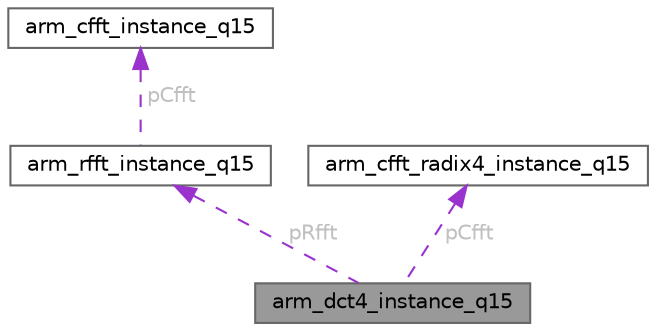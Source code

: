 digraph "arm_dct4_instance_q15"
{
 // LATEX_PDF_SIZE
  bgcolor="transparent";
  edge [fontname=Helvetica,fontsize=10,labelfontname=Helvetica,labelfontsize=10];
  node [fontname=Helvetica,fontsize=10,shape=box,height=0.2,width=0.4];
  Node1 [id="Node000001",label="arm_dct4_instance_q15",height=0.2,width=0.4,color="gray40", fillcolor="grey60", style="filled", fontcolor="black",tooltip="Instance structure for the Q15 DCT4/IDCT4 function."];
  Node2 -> Node1 [id="edge1_Node000001_Node000002",dir="back",color="darkorchid3",style="dashed",tooltip=" ",label=" pRfft",fontcolor="grey" ];
  Node2 [id="Node000002",label="arm_rfft_instance_q15",height=0.2,width=0.4,color="gray40", fillcolor="white", style="filled",URL="$structarm__rfft__instance__q15.html",tooltip="Instance structure for the Q15 RFFT/RIFFT function."];
  Node3 -> Node2 [id="edge2_Node000002_Node000003",dir="back",color="darkorchid3",style="dashed",tooltip=" ",label=" pCfft",fontcolor="grey" ];
  Node3 [id="Node000003",label="arm_cfft_instance_q15",height=0.2,width=0.4,color="gray40", fillcolor="white", style="filled",URL="$structarm__cfft__instance__q15.html",tooltip="Instance structure for the fixed-point CFFT/CIFFT function."];
  Node4 -> Node1 [id="edge3_Node000001_Node000004",dir="back",color="darkorchid3",style="dashed",tooltip=" ",label=" pCfft",fontcolor="grey" ];
  Node4 [id="Node000004",label="arm_cfft_radix4_instance_q15",height=0.2,width=0.4,color="gray40", fillcolor="white", style="filled",URL="$structarm__cfft__radix4__instance__q15.html",tooltip="Instance structure for the Q15 CFFT/CIFFT function."];
}

